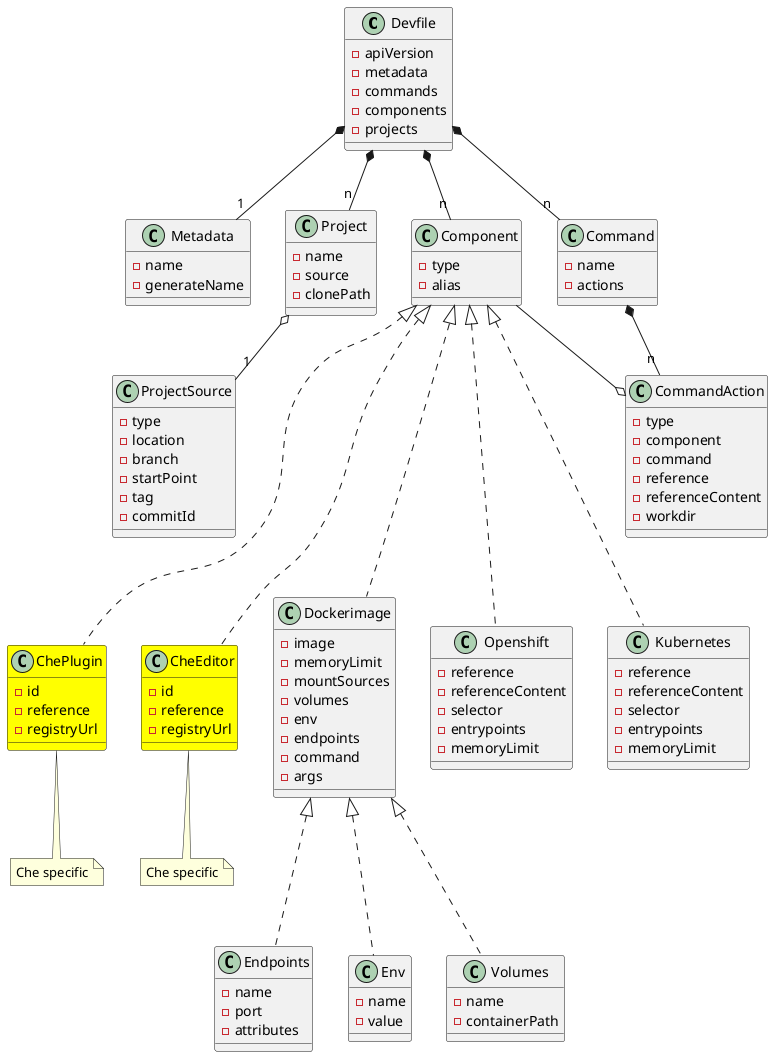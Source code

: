 @startuml devfile_next

class Devfile {
  - apiVersion
  - metadata
  - commands
  - components
  - projects
}

together {
  class Metadata
  class Component
  class Command
  class Project
}

Devfile *-- "1" Metadata
Devfile *-- "n" Component
Devfile *-- "n" Command
Devfile *-- "n" Project

class Metadata {
  - name
  - generateName
}

class Component {
    - type
    - alias
}


Component <|-.. Dockerimage
Component <|-.. Openshift
Component <|-.. Kubernetes
Component <|-.. ChePlugin
Component <|-.. CheEditor

class Command {
  - name
  - actions
}

Command *-- "n" CommandAction
CommandAction o-- Component

class CommandAction {
  - type
  - component
  - command
  - reference
  - referenceContent
  - workdir
}

class Project {
  - name
  - source
  - clonePath
}

Project o-- "1" ProjectSource

class ProjectSource {
  - type
  - location
  - branch
  - startPoint
  - tag
  - commitId
}

Project -[hidden]> Component
Component -[hidden]> Command
ProjectSource -[hidden]> CommandAction

class Dockerimage {
   - image
   - memoryLimit
   - mountSources
   - volumes
   - env
   - endpoints
   - command
   - args
}

Dockerimage <|-.. Env
Dockerimage <|-.. Volumes
Dockerimage <|-.. Endpoints

class Env {
   - name
   - value
}

class Volumes {
   - name
   - containerPath
}

class Endpoints {
   - name
   - port
   - attributes
}

class Openshift {
  - reference
  - referenceContent
  - selector
  - entrypoints
  - memoryLimit
}

class Kubernetes {
  - reference
  - referenceContent
  - selector
  - entrypoints
  - memoryLimit
}

class ChePlugin #yellow {
  - id
  - reference
  - registryUrl
}
note bottom of ChePlugin: Che specific

class CheEditor #yellow {
  - id
  - reference
  - registryUrl
}
note bottom of CheEditor: Che specific

ChePlugin -[hidden]> CheEditor
CheEditor -[hidden]> Dockerimage

@enduml
